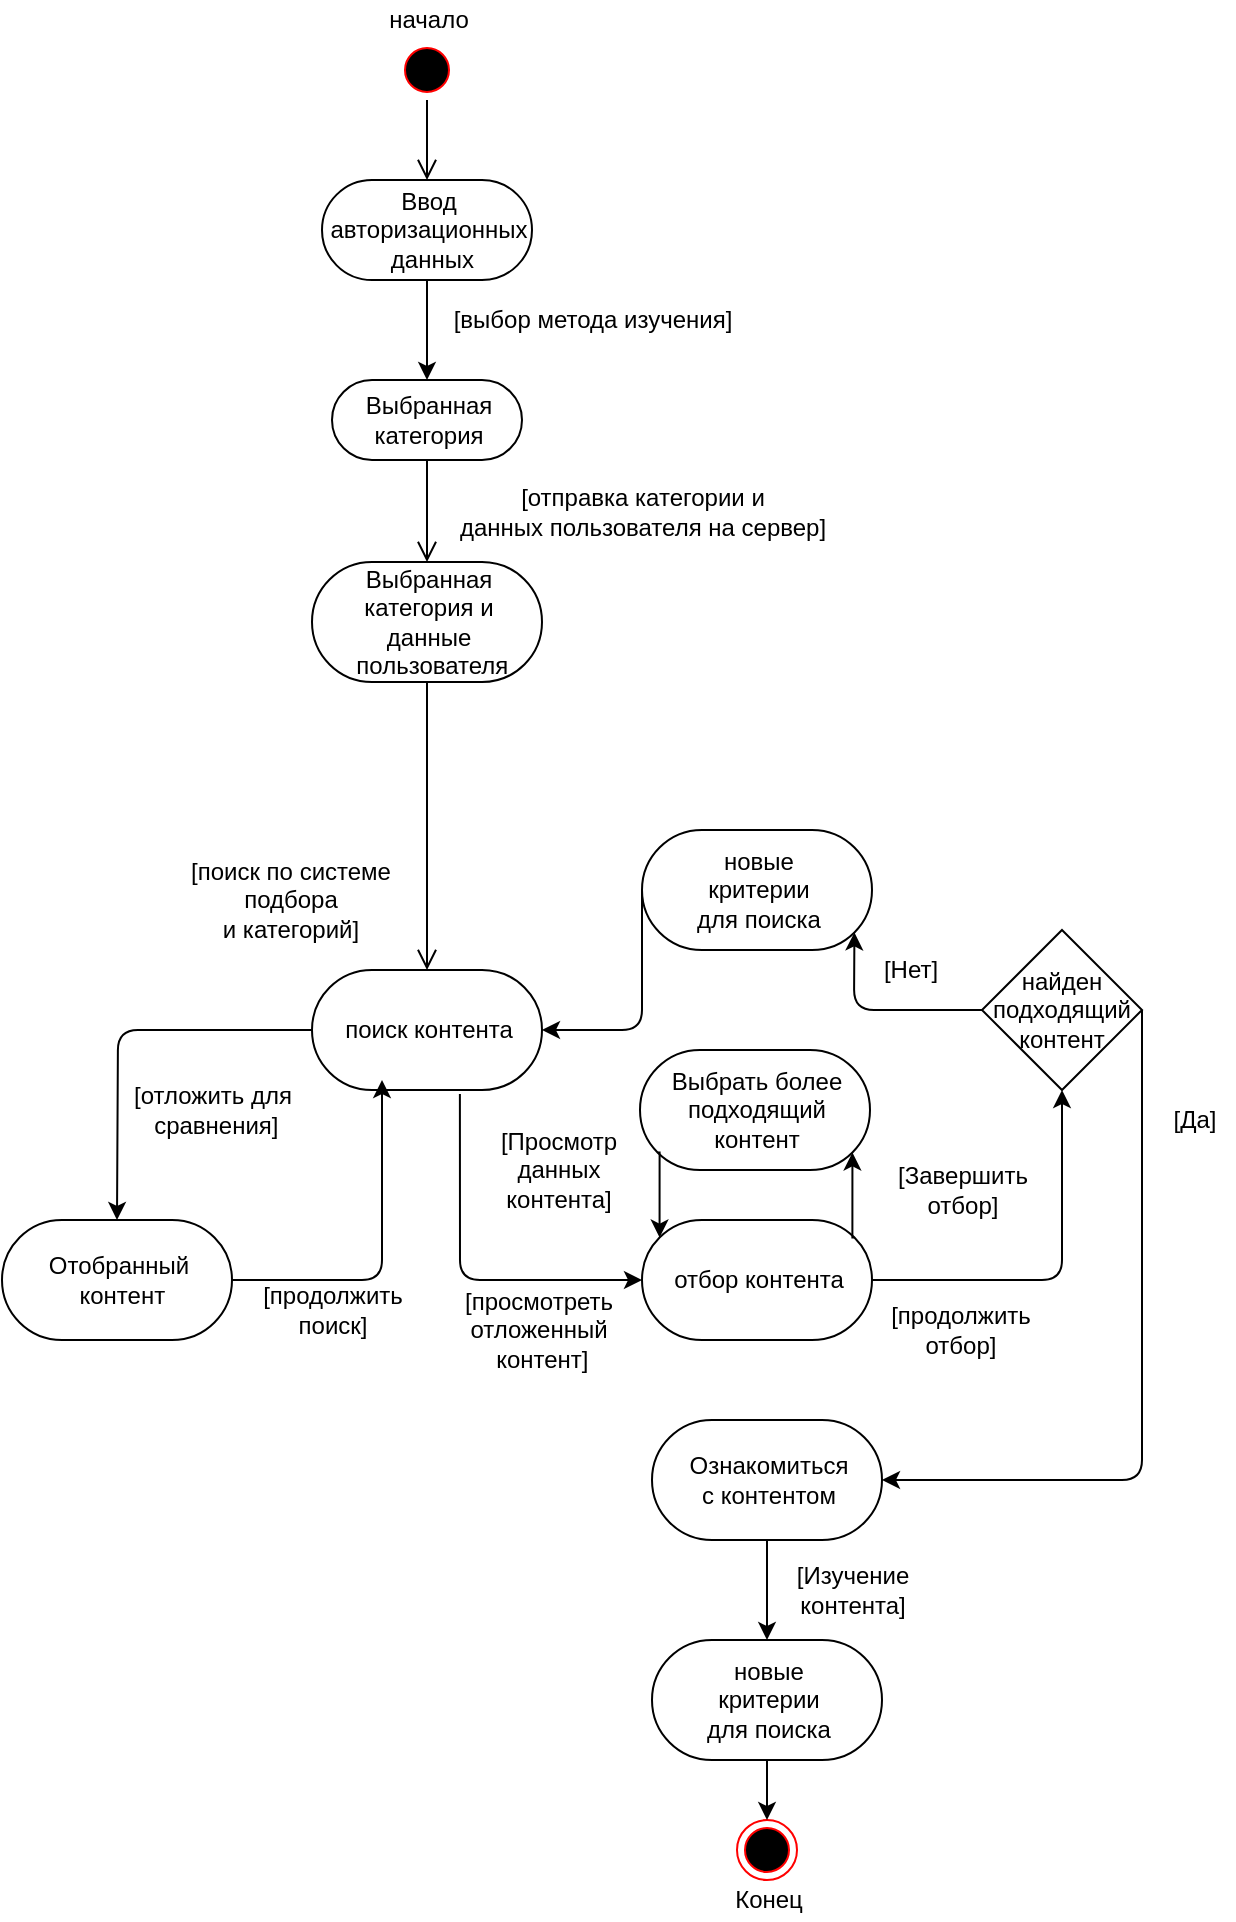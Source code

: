<mxfile version="14.6.13" type="device"><diagram id="_9Bhr5c2jl5wty5LXjfE" name="Page-1"><mxGraphModel dx="1094" dy="447" grid="0" gridSize="10" guides="1" tooltips="1" connect="1" arrows="1" fold="1" page="1" pageScale="1" pageWidth="827" pageHeight="1169" math="0" shadow="0"><root><mxCell id="0"/><mxCell id="1" parent="0"/><mxCell id="OOdY3uA5H-L3vlZfL-Rg-1" value="" style="ellipse;html=1;shape=startState;fillColor=#000000;strokeColor=#ff0000;align=center;" parent="1" vertex="1"><mxGeometry x="221.5" y="200" width="30" height="30" as="geometry"/></mxCell><mxCell id="OOdY3uA5H-L3vlZfL-Rg-2" value="" style="edgeStyle=orthogonalEdgeStyle;html=1;verticalAlign=bottom;endArrow=open;endSize=8;" parent="1" source="OOdY3uA5H-L3vlZfL-Rg-1" target="OOdY3uA5H-L3vlZfL-Rg-12" edge="1"><mxGeometry relative="1" as="geometry"><mxPoint x="237" y="200" as="targetPoint"/></mxGeometry></mxCell><mxCell id="OOdY3uA5H-L3vlZfL-Rg-4" value="начало" style="text;html=1;align=center;verticalAlign=middle;resizable=0;points=[];autosize=1;strokeColor=none;" parent="1" vertex="1"><mxGeometry x="206.5" y="180" width="60" height="20" as="geometry"/></mxCell><mxCell id="OOdY3uA5H-L3vlZfL-Rg-5" value="Выбранная &lt;br&gt;категория" style="html=1;dashed=0;whitespace=wrap;shape=mxgraph.dfd.start;fillColor=#ffffff;align=center;" parent="1" vertex="1"><mxGeometry x="189" y="370" width="95" height="40" as="geometry"/></mxCell><mxCell id="OOdY3uA5H-L3vlZfL-Rg-8" value="[выбор метода изучения]" style="text;html=1;align=center;verticalAlign=middle;resizable=0;points=[];autosize=1;strokeColor=none;" parent="1" vertex="1"><mxGeometry x="244" y="330" width="150" height="20" as="geometry"/></mxCell><mxCell id="OOdY3uA5H-L3vlZfL-Rg-9" value="Выбранная &lt;br&gt;категория и &lt;br&gt;данные&lt;br&gt;&amp;nbsp;пользователя" style="html=1;dashed=0;whitespace=wrap;shape=mxgraph.dfd.start;fillColor=#ffffff;align=center;" parent="1" vertex="1"><mxGeometry x="179" y="461" width="115" height="60" as="geometry"/></mxCell><mxCell id="OOdY3uA5H-L3vlZfL-Rg-10" value="" style="edgeStyle=orthogonalEdgeStyle;html=1;verticalAlign=bottom;endArrow=open;endSize=8;" parent="1" source="OOdY3uA5H-L3vlZfL-Rg-5" target="OOdY3uA5H-L3vlZfL-Rg-9" edge="1"><mxGeometry relative="1" as="geometry"><mxPoint x="246.5" y="380" as="targetPoint"/><mxPoint x="246.5" y="320" as="sourcePoint"/></mxGeometry></mxCell><mxCell id="OOdY3uA5H-L3vlZfL-Rg-11" value="[отправка категории и &lt;br&gt;данных пользователя на сервер]" style="text;html=1;align=center;verticalAlign=middle;resizable=0;points=[];autosize=1;strokeColor=none;" parent="1" vertex="1"><mxGeometry x="244" y="421" width="200" height="30" as="geometry"/></mxCell><mxCell id="OOdY3uA5H-L3vlZfL-Rg-14" value="" style="edgeStyle=orthogonalEdgeStyle;rounded=0;orthogonalLoop=1;jettySize=auto;html=1;strokeColor=#000000;" parent="1" source="OOdY3uA5H-L3vlZfL-Rg-12" target="OOdY3uA5H-L3vlZfL-Rg-5" edge="1"><mxGeometry relative="1" as="geometry"/></mxCell><mxCell id="OOdY3uA5H-L3vlZfL-Rg-12" value="Ввод &lt;br&gt;авторизационных&lt;br&gt;&amp;nbsp;данных" style="html=1;dashed=0;whitespace=wrap;shape=mxgraph.dfd.start;fillColor=#ffffff;align=center;" parent="1" vertex="1"><mxGeometry x="184" y="270" width="105" height="50" as="geometry"/></mxCell><mxCell id="OOdY3uA5H-L3vlZfL-Rg-15" value="поиск контента" style="html=1;dashed=0;whitespace=wrap;shape=mxgraph.dfd.start;fillColor=#ffffff;align=center;" parent="1" vertex="1"><mxGeometry x="179" y="665" width="115" height="60" as="geometry"/></mxCell><mxCell id="OOdY3uA5H-L3vlZfL-Rg-16" value="" style="edgeStyle=orthogonalEdgeStyle;html=1;verticalAlign=bottom;endArrow=open;endSize=8;exitX=0.5;exitY=0.5;exitDx=0;exitDy=30;exitPerimeter=0;" parent="1" source="OOdY3uA5H-L3vlZfL-Rg-9" target="OOdY3uA5H-L3vlZfL-Rg-15" edge="1"><mxGeometry relative="1" as="geometry"><mxPoint x="246.5" y="490" as="targetPoint"/><mxPoint x="246.5" y="420" as="sourcePoint"/></mxGeometry></mxCell><mxCell id="OOdY3uA5H-L3vlZfL-Rg-18" value="[поиск по системе&lt;br&gt;подбора&lt;br&gt;и категорий]" style="text;html=1;align=center;verticalAlign=middle;resizable=0;points=[];autosize=1;strokeColor=none;" parent="1" vertex="1"><mxGeometry x="108" y="605" width="120" height="50" as="geometry"/></mxCell><mxCell id="OOdY3uA5H-L3vlZfL-Rg-19" value="Отобранный&lt;br&gt;&amp;nbsp;контент" style="html=1;dashed=0;whitespace=wrap;shape=mxgraph.dfd.start;fillColor=#ffffff;align=center;" parent="1" vertex="1"><mxGeometry x="24" y="790" width="115" height="60" as="geometry"/></mxCell><mxCell id="OOdY3uA5H-L3vlZfL-Rg-21" value="" style="endArrow=classic;html=1;strokeColor=#000000;exitX=0;exitY=0.5;exitDx=0;exitDy=0;exitPerimeter=0;entryX=0.5;entryY=0.5;entryDx=0;entryDy=-30;entryPerimeter=0;" parent="1" source="OOdY3uA5H-L3vlZfL-Rg-15" target="OOdY3uA5H-L3vlZfL-Rg-19" edge="1"><mxGeometry width="50" height="50" relative="1" as="geometry"><mxPoint x="274" y="690" as="sourcePoint"/><mxPoint x="142" y="790" as="targetPoint"/><Array as="points"><mxPoint x="82" y="695"/></Array></mxGeometry></mxCell><mxCell id="OOdY3uA5H-L3vlZfL-Rg-23" value="[отложить для&lt;br&gt;&amp;nbsp;сравнения]" style="text;html=1;align=center;verticalAlign=middle;resizable=0;points=[];autosize=1;strokeColor=none;" parent="1" vertex="1"><mxGeometry x="84" y="720" width="90" height="30" as="geometry"/></mxCell><mxCell id="OOdY3uA5H-L3vlZfL-Rg-24" value="" style="endArrow=classic;html=1;strokeColor=#000000;" parent="1" source="OOdY3uA5H-L3vlZfL-Rg-19" edge="1"><mxGeometry width="50" height="50" relative="1" as="geometry"><mxPoint x="197.79" y="726.21" as="sourcePoint"/><mxPoint x="214" y="720" as="targetPoint"/><Array as="points"><mxPoint x="214" y="820"/></Array></mxGeometry></mxCell><mxCell id="OOdY3uA5H-L3vlZfL-Rg-25" value="[продолжить &lt;br&gt;поиск]" style="text;html=1;align=center;verticalAlign=middle;resizable=0;points=[];autosize=1;strokeColor=none;" parent="1" vertex="1"><mxGeometry x="144" y="820" width="90" height="30" as="geometry"/></mxCell><mxCell id="OOdY3uA5H-L3vlZfL-Rg-26" value="отбор контента" style="html=1;dashed=0;whitespace=wrap;shape=mxgraph.dfd.start;fillColor=#ffffff;align=center;" parent="1" vertex="1"><mxGeometry x="344" y="790" width="115" height="60" as="geometry"/></mxCell><mxCell id="OOdY3uA5H-L3vlZfL-Rg-27" value="" style="endArrow=classic;html=1;strokeColor=#000000;exitX=0.643;exitY=1.033;exitDx=0;exitDy=0;exitPerimeter=0;" parent="1" source="OOdY3uA5H-L3vlZfL-Rg-15" edge="1"><mxGeometry width="50" height="50" relative="1" as="geometry"><mxPoint x="174.3" y="800" as="sourcePoint"/><mxPoint x="344" y="820" as="targetPoint"/><Array as="points"><mxPoint x="253" y="820"/></Array></mxGeometry></mxCell><mxCell id="OOdY3uA5H-L3vlZfL-Rg-28" value="[просмотреть &lt;br&gt;отложенный&lt;br&gt;&amp;nbsp;контент]" style="text;html=1;align=center;verticalAlign=middle;resizable=0;points=[];autosize=1;strokeColor=none;" parent="1" vertex="1"><mxGeometry x="246.5" y="820" width="90" height="50" as="geometry"/></mxCell><mxCell id="OOdY3uA5H-L3vlZfL-Rg-32" style="edgeStyle=orthogonalEdgeStyle;rounded=0;orthogonalLoop=1;jettySize=auto;html=1;strokeColor=#000000;exitX=0;exitY=0;exitDx=106.21;exitDy=8.79;exitPerimeter=0;entryX=0;entryY=0;entryDx=106.21;entryDy=51.21;entryPerimeter=0;" parent="1" source="OOdY3uA5H-L3vlZfL-Rg-26" target="OOdY3uA5H-L3vlZfL-Rg-29" edge="1"><mxGeometry relative="1" as="geometry"><Array as="points"><mxPoint x="449" y="799"/></Array></mxGeometry></mxCell><mxCell id="OOdY3uA5H-L3vlZfL-Rg-29" value="Выбрать более &lt;br&gt;подходящий &lt;br&gt;контент" style="html=1;dashed=0;whitespace=wrap;shape=mxgraph.dfd.start;fillColor=#ffffff;align=center;" parent="1" vertex="1"><mxGeometry x="343" y="705" width="115" height="60" as="geometry"/></mxCell><mxCell id="OOdY3uA5H-L3vlZfL-Rg-31" value="[Просмотр &lt;br&gt;данных &lt;br&gt;контента]" style="text;html=1;align=center;verticalAlign=middle;resizable=0;points=[];autosize=1;strokeColor=none;" parent="1" vertex="1"><mxGeometry x="266.5" y="740" width="70" height="50" as="geometry"/></mxCell><mxCell id="OOdY3uA5H-L3vlZfL-Rg-33" value="[продолжить &lt;br&gt;отбор]" style="text;html=1;align=center;verticalAlign=middle;resizable=0;points=[];autosize=1;strokeColor=none;" parent="1" vertex="1"><mxGeometry x="458" y="830" width="90" height="30" as="geometry"/></mxCell><mxCell id="OOdY3uA5H-L3vlZfL-Rg-34" value="найден подходящий контент" style="rhombus;whiteSpace=wrap;html=1;fillColor=#ffffff;align=center;" parent="1" vertex="1"><mxGeometry x="514" y="645" width="80" height="80" as="geometry"/></mxCell><mxCell id="OOdY3uA5H-L3vlZfL-Rg-35" value="" style="endArrow=classic;html=1;strokeColor=#000000;entryX=0.5;entryY=1;entryDx=0;entryDy=0;exitX=1;exitY=0.5;exitDx=0;exitDy=0;exitPerimeter=0;" parent="1" source="OOdY3uA5H-L3vlZfL-Rg-26" target="OOdY3uA5H-L3vlZfL-Rg-34" edge="1"><mxGeometry width="50" height="50" relative="1" as="geometry"><mxPoint x="280.113" y="735" as="sourcePoint"/><mxPoint x="362.79" y="808.79" as="targetPoint"/><Array as="points"><mxPoint x="554" y="820"/></Array></mxGeometry></mxCell><mxCell id="OOdY3uA5H-L3vlZfL-Rg-37" value="[Завершить &lt;br&gt;отбор]" style="text;html=1;align=center;verticalAlign=middle;resizable=0;points=[];autosize=1;strokeColor=none;" parent="1" vertex="1"><mxGeometry x="464" y="760" width="80" height="30" as="geometry"/></mxCell><mxCell id="OOdY3uA5H-L3vlZfL-Rg-39" value="новые &lt;br&gt;критерии &lt;br&gt;для поиска" style="html=1;dashed=0;whitespace=wrap;shape=mxgraph.dfd.start;fillColor=#ffffff;align=center;" parent="1" vertex="1"><mxGeometry x="344" y="595" width="115" height="60" as="geometry"/></mxCell><mxCell id="OOdY3uA5H-L3vlZfL-Rg-40" value="" style="endArrow=classic;html=1;strokeColor=#000000;entryX=0;entryY=0;entryDx=106.21;entryDy=51.21;entryPerimeter=0;exitX=0;exitY=0.5;exitDx=0;exitDy=0;" parent="1" source="OOdY3uA5H-L3vlZfL-Rg-34" target="OOdY3uA5H-L3vlZfL-Rg-39" edge="1"><mxGeometry width="50" height="50" relative="1" as="geometry"><mxPoint x="394" y="800" as="sourcePoint"/><mxPoint x="444" y="750" as="targetPoint"/><Array as="points"><mxPoint x="450" y="685"/></Array></mxGeometry></mxCell><mxCell id="OOdY3uA5H-L3vlZfL-Rg-42" value="[Нет]" style="text;html=1;align=center;verticalAlign=middle;resizable=0;points=[];autosize=1;strokeColor=none;" parent="1" vertex="1"><mxGeometry x="458" y="655" width="40" height="20" as="geometry"/></mxCell><mxCell id="OOdY3uA5H-L3vlZfL-Rg-43" value="" style="endArrow=classic;html=1;strokeColor=#000000;entryX=1;entryY=0.5;entryDx=0;entryDy=0;entryPerimeter=0;exitX=0;exitY=0.5;exitDx=0;exitDy=0;exitPerimeter=0;" parent="1" source="OOdY3uA5H-L3vlZfL-Rg-39" target="OOdY3uA5H-L3vlZfL-Rg-15" edge="1"><mxGeometry width="50" height="50" relative="1" as="geometry"><mxPoint x="394" y="810" as="sourcePoint"/><mxPoint x="444" y="760" as="targetPoint"/><Array as="points"><mxPoint x="344" y="695"/></Array></mxGeometry></mxCell><mxCell id="OOdY3uA5H-L3vlZfL-Rg-44" value="Ознакомиться &lt;br&gt;с контентом" style="html=1;dashed=0;whitespace=wrap;shape=mxgraph.dfd.start;fillColor=#ffffff;align=center;" parent="1" vertex="1"><mxGeometry x="349" y="890" width="115" height="60" as="geometry"/></mxCell><mxCell id="OOdY3uA5H-L3vlZfL-Rg-45" value="" style="endArrow=classic;html=1;strokeColor=#000000;exitX=1;exitY=0.5;exitDx=0;exitDy=0;" parent="1" source="OOdY3uA5H-L3vlZfL-Rg-34" target="OOdY3uA5H-L3vlZfL-Rg-44" edge="1"><mxGeometry width="50" height="50" relative="1" as="geometry"><mxPoint x="544" y="675" as="sourcePoint"/><mxPoint x="495.21" y="651.21" as="targetPoint"/><Array as="points"><mxPoint x="594" y="920"/></Array></mxGeometry></mxCell><mxCell id="OOdY3uA5H-L3vlZfL-Rg-46" value="[Да]" style="text;html=1;align=center;verticalAlign=middle;resizable=0;points=[];autosize=1;strokeColor=none;" parent="1" vertex="1"><mxGeometry x="600" y="730" width="40" height="20" as="geometry"/></mxCell><mxCell id="OOdY3uA5H-L3vlZfL-Rg-48" value="новые &lt;br&gt;критерии &lt;br&gt;для поиска" style="html=1;dashed=0;whitespace=wrap;shape=mxgraph.dfd.start;fillColor=#ffffff;align=center;" parent="1" vertex="1"><mxGeometry x="349" y="1000" width="115" height="60" as="geometry"/></mxCell><mxCell id="OOdY3uA5H-L3vlZfL-Rg-49" value="" style="endArrow=classic;html=1;strokeColor=#000000;" parent="1" source="OOdY3uA5H-L3vlZfL-Rg-44" target="OOdY3uA5H-L3vlZfL-Rg-48" edge="1"><mxGeometry width="50" height="50" relative="1" as="geometry"><mxPoint x="464" y="650" as="sourcePoint"/><mxPoint x="514" y="600" as="targetPoint"/></mxGeometry></mxCell><mxCell id="OOdY3uA5H-L3vlZfL-Rg-50" value="[Изучение &lt;br&gt;контента]" style="text;html=1;align=center;verticalAlign=middle;resizable=0;points=[];autosize=1;strokeColor=none;" parent="1" vertex="1"><mxGeometry x="414" y="960" width="70" height="30" as="geometry"/></mxCell><mxCell id="OOdY3uA5H-L3vlZfL-Rg-52" value="" style="ellipse;html=1;shape=endState;fillColor=#000000;strokeColor=#ff0000;align=center;" parent="1" vertex="1"><mxGeometry x="391.5" y="1090" width="30" height="30" as="geometry"/></mxCell><mxCell id="OOdY3uA5H-L3vlZfL-Rg-54" value="Конец" style="text;html=1;align=center;verticalAlign=middle;resizable=0;points=[];autosize=1;strokeColor=none;" parent="1" vertex="1"><mxGeometry x="381.5" y="1120" width="50" height="20" as="geometry"/></mxCell><mxCell id="Hedps8kZaqcuAktgAa7J-4" style="edgeStyle=orthogonalEdgeStyle;rounded=0;orthogonalLoop=1;jettySize=auto;html=1;strokeColor=#000000;exitX=0;exitY=0;exitDx=8.79;exitDy=51.21;exitPerimeter=0;entryX=0;entryY=0;entryDx=8.79;entryDy=8.79;entryPerimeter=0;" edge="1" parent="1" source="OOdY3uA5H-L3vlZfL-Rg-29" target="OOdY3uA5H-L3vlZfL-Rg-26"><mxGeometry relative="1" as="geometry"><Array as="points"><mxPoint x="353" y="756"/></Array><mxPoint x="470.21" y="818.79" as="sourcePoint"/><mxPoint x="469.21" y="776.21" as="targetPoint"/></mxGeometry></mxCell><mxCell id="Hedps8kZaqcuAktgAa7J-6" value="" style="endArrow=classic;html=1;strokeColor=#000000;exitX=0.5;exitY=0.5;exitDx=0;exitDy=30;exitPerimeter=0;" edge="1" parent="1" source="OOdY3uA5H-L3vlZfL-Rg-48" target="OOdY3uA5H-L3vlZfL-Rg-52"><mxGeometry width="50" height="50" relative="1" as="geometry"><mxPoint x="416.5" y="960" as="sourcePoint"/><mxPoint x="416.5" y="1010" as="targetPoint"/></mxGeometry></mxCell></root></mxGraphModel></diagram></mxfile>